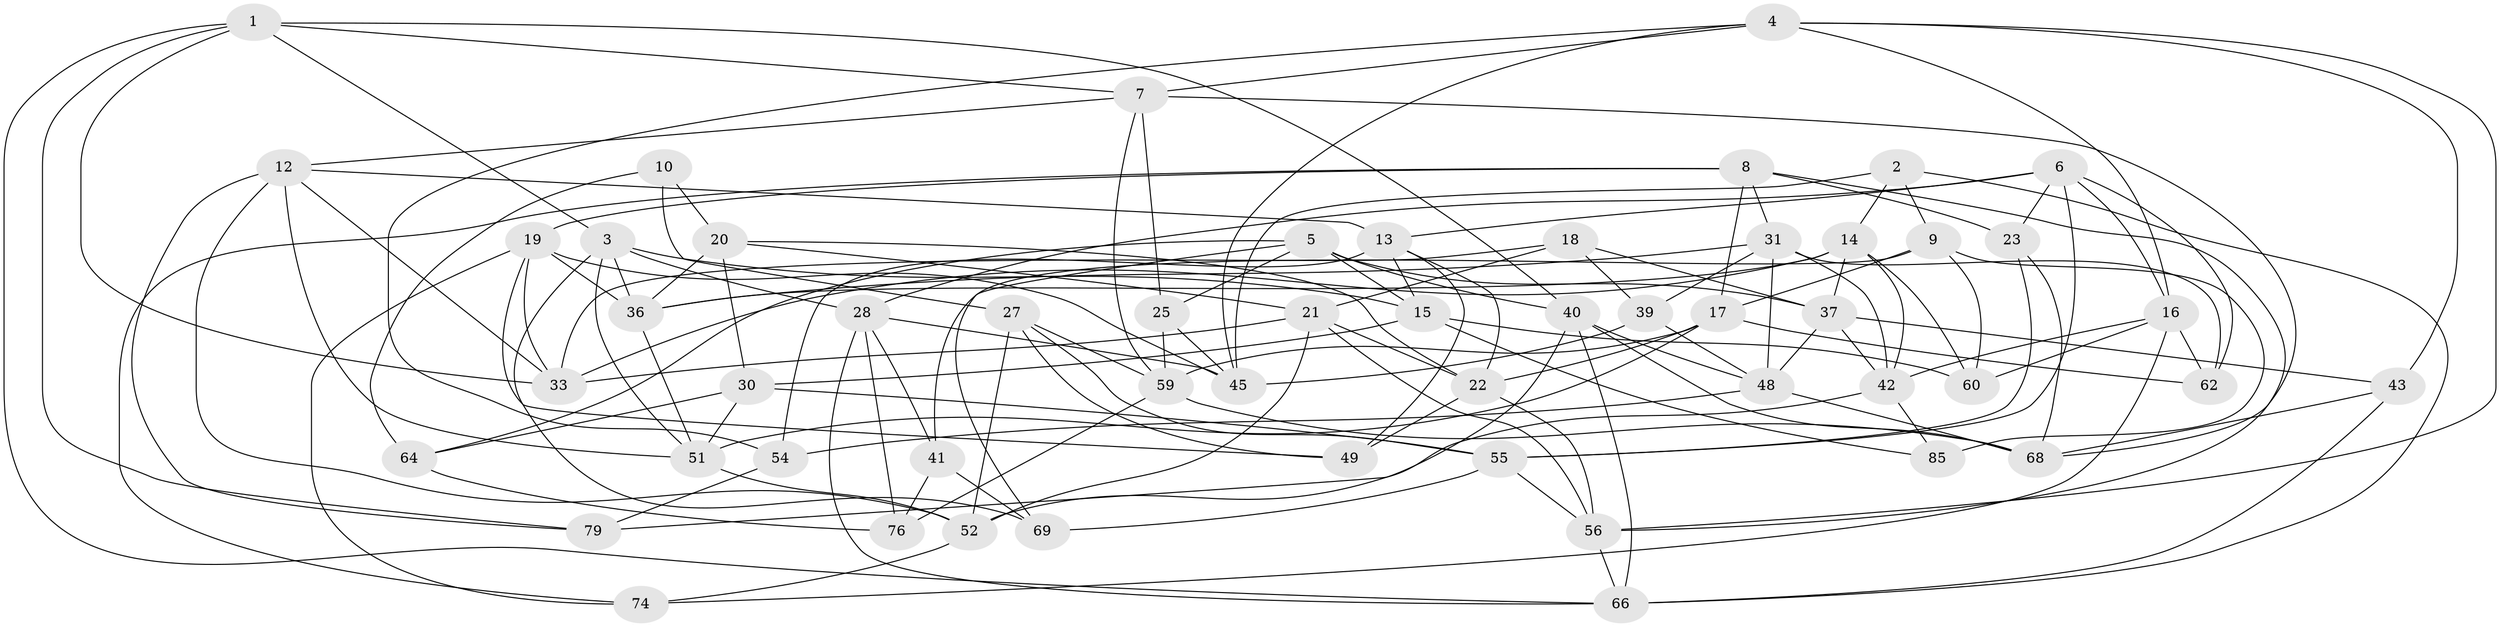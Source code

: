 // Generated by graph-tools (version 1.1) at 2025/52/02/27/25 19:52:28]
// undirected, 54 vertices, 141 edges
graph export_dot {
graph [start="1"]
  node [color=gray90,style=filled];
  1 [super="+73"];
  2;
  3 [super="+35"];
  4 [super="+61"];
  5 [super="+87"];
  6 [super="+11"];
  7 [super="+57"];
  8 [super="+90"];
  9 [super="+29"];
  10;
  12 [super="+86"];
  13 [super="+34"];
  14 [super="+81"];
  15 [super="+78"];
  16 [super="+38"];
  17 [super="+53"];
  18;
  19 [super="+32"];
  20 [super="+65"];
  21 [super="+26"];
  22 [super="+24"];
  23;
  25;
  27 [super="+82"];
  28 [super="+46"];
  30 [super="+89"];
  31 [super="+70"];
  33 [super="+83"];
  36 [super="+44"];
  37 [super="+63"];
  39;
  40 [super="+47"];
  41;
  42 [super="+50"];
  43;
  45 [super="+88"];
  48 [super="+72"];
  49;
  51 [super="+80"];
  52 [super="+58"];
  54;
  55 [super="+71"];
  56 [super="+84"];
  59 [super="+77"];
  60;
  62;
  64;
  66 [super="+67"];
  68 [super="+75"];
  69;
  74;
  76;
  79;
  85;
  1 -- 40;
  1 -- 33;
  1 -- 3;
  1 -- 79;
  1 -- 7;
  1 -- 66;
  2 -- 66;
  2 -- 9;
  2 -- 14;
  2 -- 45;
  3 -- 28;
  3 -- 51;
  3 -- 15;
  3 -- 36;
  3 -- 69;
  4 -- 43;
  4 -- 45;
  4 -- 54;
  4 -- 56;
  4 -- 16;
  4 -- 7;
  5 -- 15;
  5 -- 25;
  5 -- 64;
  5 -- 69;
  5 -- 40;
  5 -- 37;
  6 -- 16;
  6 -- 13;
  6 -- 55;
  6 -- 62;
  6 -- 28;
  6 -- 23;
  7 -- 68;
  7 -- 59;
  7 -- 25;
  7 -- 12;
  8 -- 23;
  8 -- 74;
  8 -- 56;
  8 -- 19;
  8 -- 31;
  8 -- 17;
  9 -- 60;
  9 -- 85 [weight=2];
  9 -- 41;
  9 -- 17;
  10 -- 27 [weight=2];
  10 -- 64;
  10 -- 20;
  12 -- 33;
  12 -- 52;
  12 -- 51;
  12 -- 13;
  12 -- 79;
  13 -- 54;
  13 -- 49;
  13 -- 15;
  13 -- 22;
  14 -- 33;
  14 -- 42;
  14 -- 36;
  14 -- 60;
  14 -- 37;
  15 -- 60;
  15 -- 85;
  15 -- 30;
  16 -- 62;
  16 -- 42;
  16 -- 74;
  16 -- 60;
  17 -- 62;
  17 -- 22;
  17 -- 51;
  17 -- 59;
  18 -- 39;
  18 -- 21;
  18 -- 33;
  18 -- 37;
  19 -- 74;
  19 -- 49;
  19 -- 45;
  19 -- 33;
  19 -- 36;
  20 -- 30 [weight=2];
  20 -- 21;
  20 -- 22;
  20 -- 36;
  21 -- 56;
  21 -- 33;
  21 -- 52;
  21 -- 22;
  22 -- 49;
  22 -- 56;
  23 -- 68;
  23 -- 55;
  25 -- 59;
  25 -- 45;
  27 -- 59;
  27 -- 49;
  27 -- 52;
  27 -- 55;
  28 -- 76;
  28 -- 41;
  28 -- 45;
  28 -- 66;
  30 -- 55;
  30 -- 64;
  30 -- 51;
  31 -- 42;
  31 -- 39;
  31 -- 48;
  31 -- 36;
  31 -- 62;
  36 -- 51;
  37 -- 48;
  37 -- 43;
  37 -- 42;
  39 -- 45;
  39 -- 48;
  40 -- 52;
  40 -- 48;
  40 -- 66;
  40 -- 68;
  41 -- 69;
  41 -- 76;
  42 -- 79;
  42 -- 85;
  43 -- 68;
  43 -- 66;
  48 -- 68;
  48 -- 54;
  51 -- 52;
  52 -- 74;
  54 -- 79;
  55 -- 56;
  55 -- 69;
  56 -- 66;
  59 -- 76;
  59 -- 68;
  64 -- 76;
}
